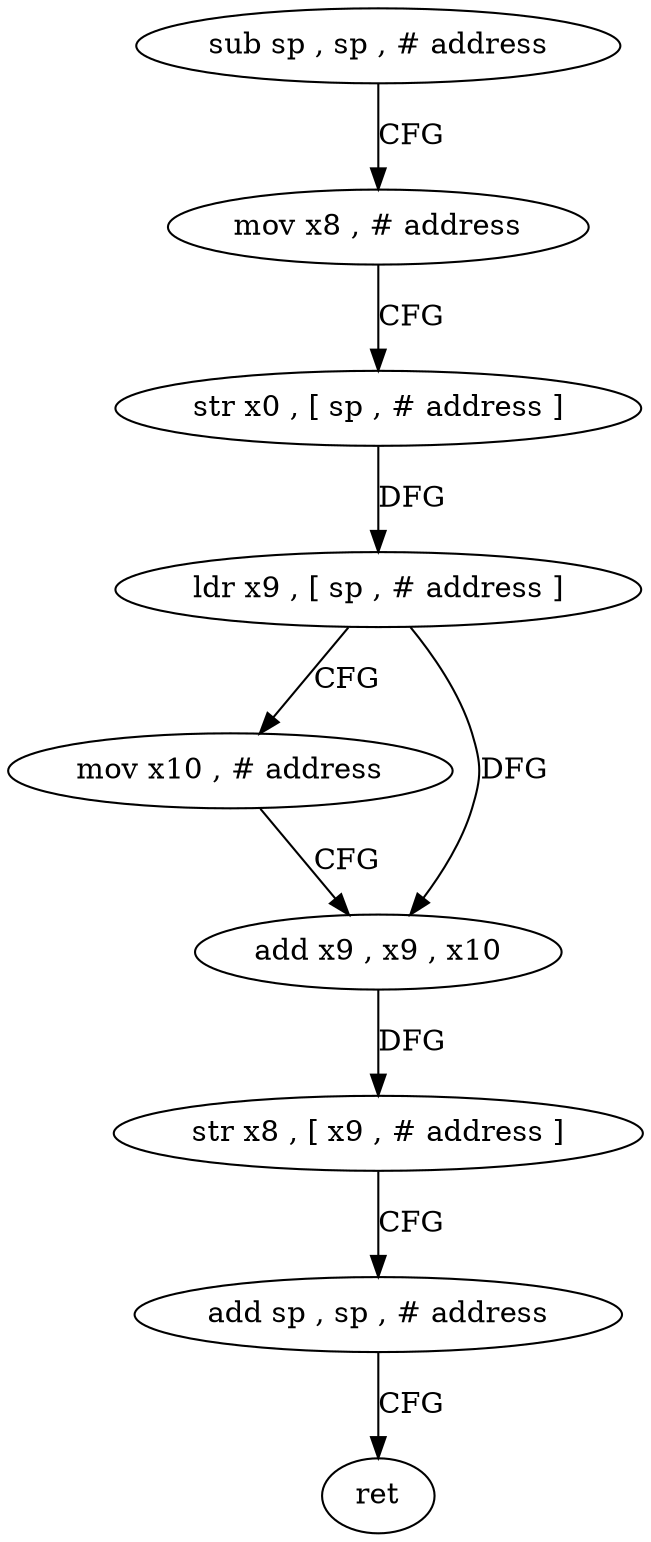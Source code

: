 digraph "func" {
"4239332" [label = "sub sp , sp , # address" ]
"4239336" [label = "mov x8 , # address" ]
"4239340" [label = "str x0 , [ sp , # address ]" ]
"4239344" [label = "ldr x9 , [ sp , # address ]" ]
"4239348" [label = "mov x10 , # address" ]
"4239352" [label = "add x9 , x9 , x10" ]
"4239356" [label = "str x8 , [ x9 , # address ]" ]
"4239360" [label = "add sp , sp , # address" ]
"4239364" [label = "ret" ]
"4239332" -> "4239336" [ label = "CFG" ]
"4239336" -> "4239340" [ label = "CFG" ]
"4239340" -> "4239344" [ label = "DFG" ]
"4239344" -> "4239348" [ label = "CFG" ]
"4239344" -> "4239352" [ label = "DFG" ]
"4239348" -> "4239352" [ label = "CFG" ]
"4239352" -> "4239356" [ label = "DFG" ]
"4239356" -> "4239360" [ label = "CFG" ]
"4239360" -> "4239364" [ label = "CFG" ]
}
